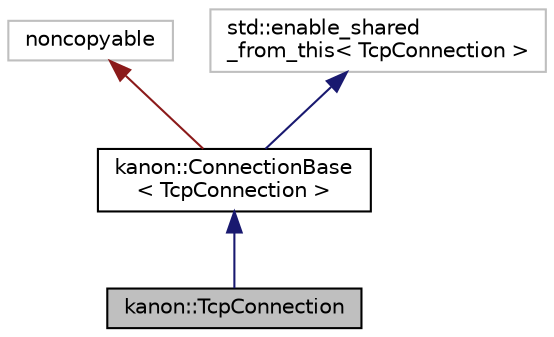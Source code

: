 digraph "kanon::TcpConnection"
{
 // INTERACTIVE_SVG=YES
 // LATEX_PDF_SIZE
  bgcolor="transparent";
  edge [fontname="Helvetica",fontsize="10",labelfontname="Helvetica",labelfontsize="10"];
  node [fontname="Helvetica",fontsize="10",shape=record];
  Node1 [label="kanon::TcpConnection",height=0.2,width=0.4,color="black", fillcolor="grey75", style="filled", fontcolor="black",tooltip="Represents a tcp connection."];
  Node2 -> Node1 [dir="back",color="midnightblue",fontsize="10",style="solid",fontname="Helvetica"];
  Node2 [label="kanon::ConnectionBase\l\< TcpConnection \>",height=0.2,width=0.4,color="black",URL="$classkanon_1_1ConnectionBase.html",tooltip=" "];
  Node3 -> Node2 [dir="back",color="firebrick4",fontsize="10",style="solid",fontname="Helvetica"];
  Node3 [label="noncopyable",height=0.2,width=0.4,color="grey75",tooltip=" "];
  Node4 -> Node2 [dir="back",color="midnightblue",fontsize="10",style="solid",fontname="Helvetica"];
  Node4 [label="std::enable_shared\l_from_this\< TcpConnection  \>",height=0.2,width=0.4,color="grey75",tooltip=" "];
}
